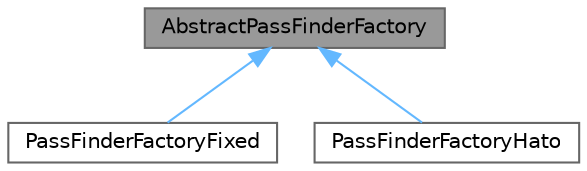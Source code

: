 digraph "AbstractPassFinderFactory"
{
 // LATEX_PDF_SIZE
  bgcolor="transparent";
  edge [fontname=Helvetica,fontsize=10,labelfontname=Helvetica,labelfontsize=10];
  node [fontname=Helvetica,fontsize=10,shape=box,height=0.2,width=0.4];
  Node1 [id="Node000001",label="AbstractPassFinderFactory",height=0.2,width=0.4,color="gray40", fillcolor="grey60", style="filled", fontcolor="black",tooltip="パス探索に必要なクラスを生成するアブストラクトファクトリー．"];
  Node1 -> Node2 [id="edge1_Node000001_Node000002",dir="back",color="steelblue1",style="solid",tooltip=" "];
  Node2 [id="Node000002",label="PassFinderFactoryFixed",height=0.2,width=0.4,color="gray40", fillcolor="white", style="filled",URL="$class_pass_finder_factory_fixed.html",tooltip="再評価手法"];
  Node1 -> Node3 [id="edge2_Node000001_Node000003",dir="back",color="steelblue1",style="solid",tooltip=" "];
  Node3 [id="Node000003",label="PassFinderFactoryHato",height=0.2,width=0.4,color="gray40", fillcolor="white", style="filled",URL="$class_pass_finder_factory_hato.html",tooltip="パス探索クラスのファクトリークラス"];
}
